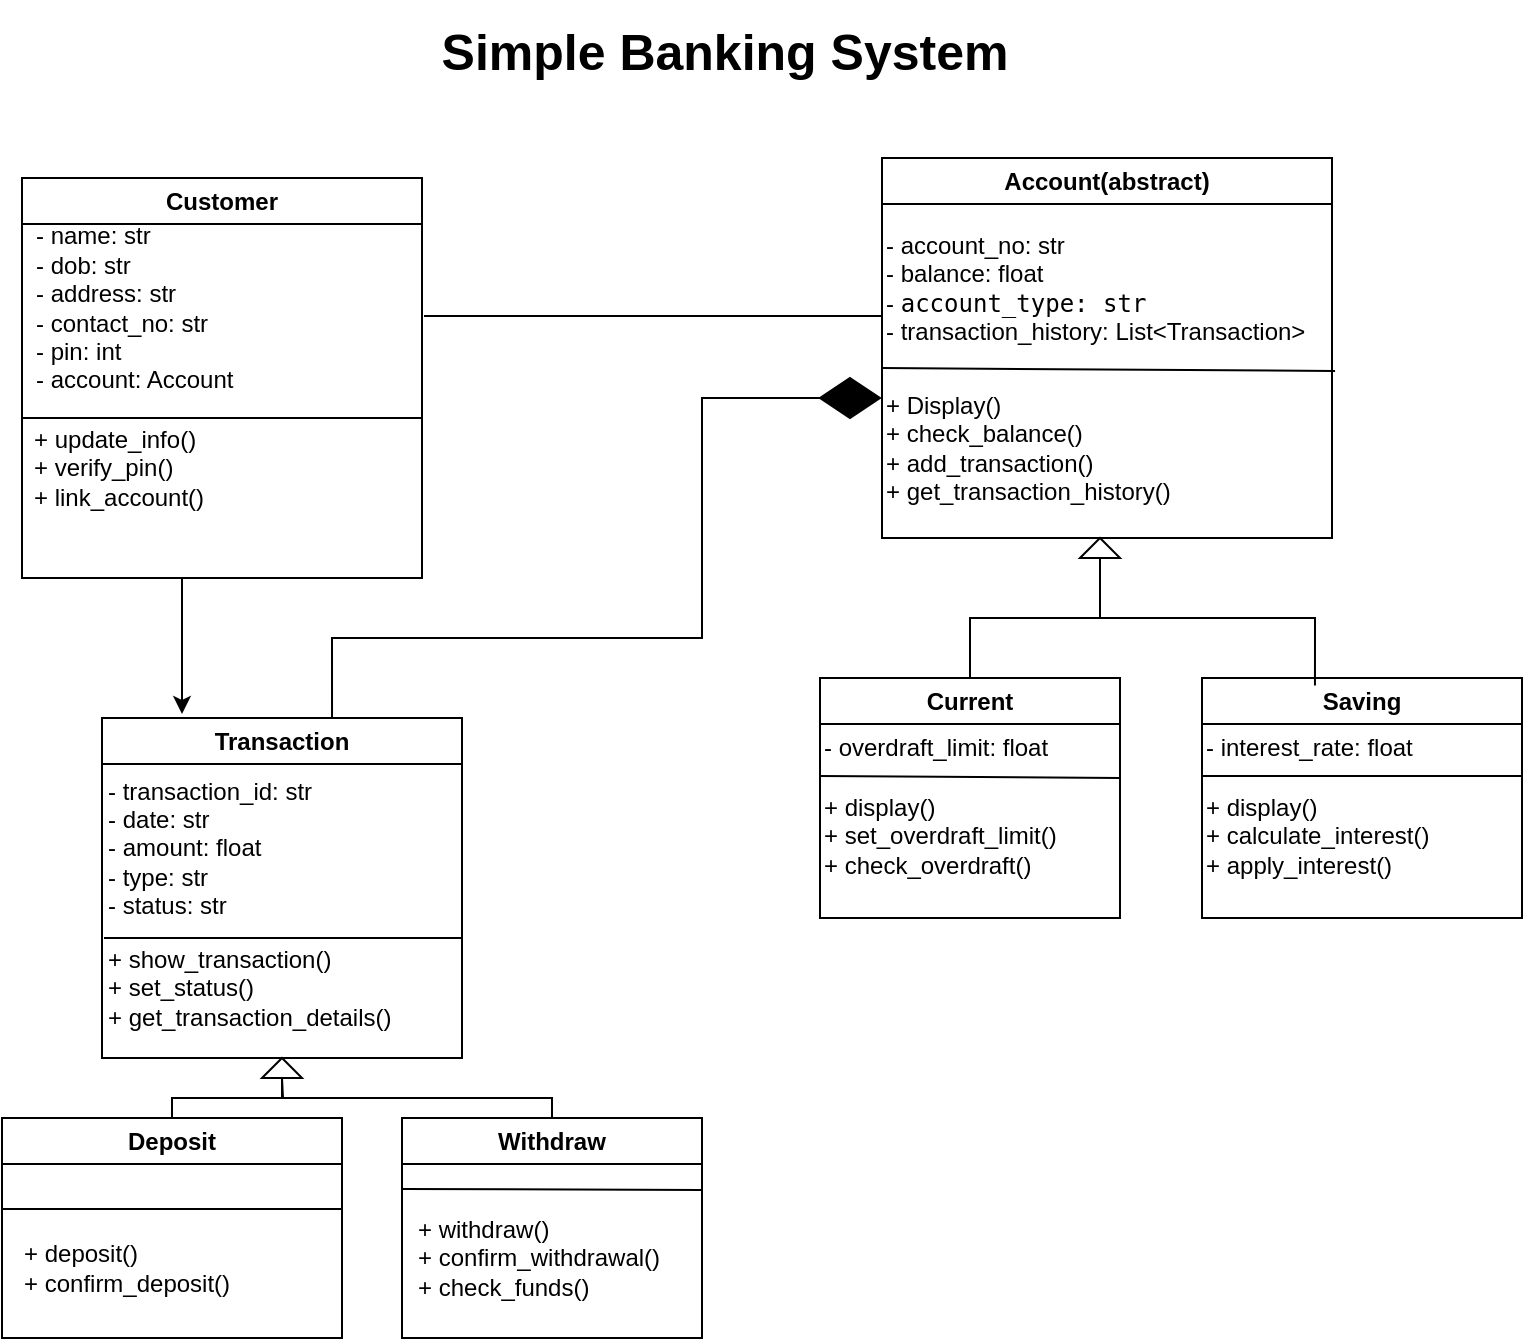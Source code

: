 <mxfile version="24.8.4">
  <diagram name="Page-1" id="UezjCvCQ_EQGOeZPhL5B">
    <mxGraphModel dx="983" dy="536" grid="1" gridSize="10" guides="1" tooltips="1" connect="1" arrows="1" fold="1" page="1" pageScale="1" pageWidth="850" pageHeight="1100" background="#ffffff" math="0" shadow="0">
      <root>
        <mxCell id="0" />
        <mxCell id="1" parent="0" />
        <mxCell id="iy7E4Dpm14Sdo4XefaPR-1" value="Customer" style="swimlane;whiteSpace=wrap;html=1;" vertex="1" parent="1">
          <mxGeometry x="80" y="109" width="200" height="200" as="geometry" />
        </mxCell>
        <mxCell id="iy7E4Dpm14Sdo4XefaPR-3" value="&lt;span style=&quot;background-color: initial;&quot;&gt;- name: str&lt;/span&gt;&lt;br&gt;-&amp;nbsp;&lt;span style=&quot;background-color: initial;&quot;&gt;dob: str&lt;/span&gt;&lt;br&gt;-&amp;nbsp;&lt;span style=&quot;background-color: initial;&quot;&gt;address: str&lt;/span&gt;&lt;br&gt;-&amp;nbsp;&lt;span style=&quot;background-color: initial;&quot;&gt;contact_no: str&lt;/span&gt;&lt;br&gt;-&amp;nbsp;&lt;span style=&quot;background-color: initial;&quot;&gt;pin: int&lt;/span&gt;&lt;br&gt;-&amp;nbsp;&lt;span style=&quot;background-color: initial;&quot;&gt;account: Account&lt;/span&gt;" style="text;html=1;align=left;verticalAlign=middle;whiteSpace=wrap;rounded=0;" vertex="1" parent="iy7E4Dpm14Sdo4XefaPR-1">
          <mxGeometry x="5" y="20" width="190" height="90" as="geometry" />
        </mxCell>
        <mxCell id="iy7E4Dpm14Sdo4XefaPR-5" value="&lt;span style=&quot;background-color: initial;&quot;&gt;+ update_info()&lt;/span&gt;&lt;br&gt;&lt;span style=&quot;background-color: initial;&quot;&gt;+ verify_pin()&lt;/span&gt;&lt;br&gt;&lt;span style=&quot;background-color: initial;&quot;&gt;+ link_account()&amp;nbsp;&lt;/span&gt;" style="text;html=1;align=left;verticalAlign=middle;whiteSpace=wrap;rounded=0;" vertex="1" parent="iy7E4Dpm14Sdo4XefaPR-1">
          <mxGeometry x="4" y="120" width="96" height="50" as="geometry" />
        </mxCell>
        <mxCell id="iy7E4Dpm14Sdo4XefaPR-4" value="" style="endArrow=none;html=1;rounded=0;" edge="1" parent="1">
          <mxGeometry width="50" height="50" relative="1" as="geometry">
            <mxPoint x="80" y="229" as="sourcePoint" />
            <mxPoint x="280" y="229" as="targetPoint" />
          </mxGeometry>
        </mxCell>
        <mxCell id="iy7E4Dpm14Sdo4XefaPR-6" value="Account(abstract)" style="swimlane;whiteSpace=wrap;html=1;" vertex="1" parent="1">
          <mxGeometry x="510" y="99" width="225" height="190" as="geometry">
            <mxRectangle x="490" y="110" width="140" height="30" as="alternateBounds" />
          </mxGeometry>
        </mxCell>
        <mxCell id="iy7E4Dpm14Sdo4XefaPR-7" value="&lt;span style=&quot;background-color: initial;&quot;&gt;- account_no: str&lt;/span&gt;&lt;br&gt;-&amp;nbsp;&lt;span style=&quot;background-color: initial;&quot;&gt;balance: float&lt;/span&gt;&lt;br&gt;&lt;code style=&quot;background-color: initial;&quot;&gt;&lt;span style=&quot;font-family: Helvetica;&quot;&gt;-&amp;nbsp;&lt;/span&gt;account_type: str&lt;/code&gt;&lt;span style=&quot;background-color: initial;&quot;&gt;&amp;nbsp;&lt;/span&gt;&lt;br&gt;-&amp;nbsp;&lt;span style=&quot;background-color: initial;&quot;&gt;transaction_history: List&amp;lt;Transaction&amp;gt;&lt;/span&gt;" style="text;html=1;align=left;verticalAlign=middle;whiteSpace=wrap;rounded=0;" vertex="1" parent="iy7E4Dpm14Sdo4XefaPR-6">
          <mxGeometry y="30" width="220" height="70" as="geometry" />
        </mxCell>
        <mxCell id="iy7E4Dpm14Sdo4XefaPR-8" value="" style="endArrow=none;html=1;rounded=0;exitX=0;exitY=1;exitDx=0;exitDy=0;entryX=0.839;entryY=1.015;entryDx=0;entryDy=0;entryPerimeter=0;" edge="1" parent="iy7E4Dpm14Sdo4XefaPR-6">
          <mxGeometry width="50" height="50" relative="1" as="geometry">
            <mxPoint y="105.0" as="sourcePoint" />
            <mxPoint x="226.53" y="106.5" as="targetPoint" />
          </mxGeometry>
        </mxCell>
        <mxCell id="iy7E4Dpm14Sdo4XefaPR-9" value="&lt;span style=&quot;background-color: initial;&quot;&gt;+ Display()&amp;nbsp;&lt;/span&gt;&lt;br&gt;+&amp;nbsp;&lt;span style=&quot;background-color: initial;&quot;&gt;check_balance()&lt;br&gt;&lt;/span&gt;&lt;div&gt;&lt;span style=&quot;background-color: initial;&quot;&gt;+&lt;/span&gt;&lt;span style=&quot;background-color: initial;&quot;&gt;&amp;nbsp;&lt;/span&gt;&lt;span style=&quot;background-color: initial;&quot;&gt;add_transaction()&lt;/span&gt;&lt;br&gt;+&amp;nbsp;&lt;span style=&quot;background-color: initial;&quot;&gt;get_transaction_history()&lt;/span&gt;&lt;/div&gt;" style="text;html=1;align=left;verticalAlign=middle;whiteSpace=wrap;rounded=0;" vertex="1" parent="iy7E4Dpm14Sdo4XefaPR-6">
          <mxGeometry y="110" width="160" height="70" as="geometry" />
        </mxCell>
        <mxCell id="iy7E4Dpm14Sdo4XefaPR-10" value="Transaction" style="swimlane;whiteSpace=wrap;html=1;" vertex="1" parent="1">
          <mxGeometry x="120" y="379" width="180" height="170" as="geometry" />
        </mxCell>
        <mxCell id="iy7E4Dpm14Sdo4XefaPR-11" value="&lt;span style=&quot;background-color: initial;&quot;&gt;- transaction_id: str&lt;/span&gt;&lt;br&gt;-&amp;nbsp;&lt;span style=&quot;background-color: initial;&quot;&gt;date: str&lt;/span&gt;&lt;br&gt;-&amp;nbsp;&lt;span style=&quot;background-color: initial;&quot;&gt;amount: float&lt;/span&gt;&lt;br&gt;-&amp;nbsp;&lt;span style=&quot;background-color: initial;&quot;&gt;type: str&lt;/span&gt;&lt;br&gt;-&amp;nbsp;&lt;span style=&quot;background-color: initial;&quot;&gt;status: str&lt;/span&gt;" style="text;html=1;align=left;verticalAlign=middle;whiteSpace=wrap;rounded=0;" vertex="1" parent="iy7E4Dpm14Sdo4XefaPR-10">
          <mxGeometry x="1" y="20" width="160" height="90" as="geometry" />
        </mxCell>
        <mxCell id="iy7E4Dpm14Sdo4XefaPR-12" value="" style="endArrow=none;html=1;rounded=0;exitX=0;exitY=1;exitDx=0;exitDy=0;" edge="1" parent="iy7E4Dpm14Sdo4XefaPR-10" source="iy7E4Dpm14Sdo4XefaPR-11">
          <mxGeometry width="50" height="50" relative="1" as="geometry">
            <mxPoint x="51" y="150" as="sourcePoint" />
            <mxPoint x="180" y="110" as="targetPoint" />
          </mxGeometry>
        </mxCell>
        <mxCell id="iy7E4Dpm14Sdo4XefaPR-13" value="&lt;span style=&quot;background-color: initial;&quot;&gt;+ show_transaction()&amp;nbsp;&lt;/span&gt;&lt;br&gt;+&amp;nbsp;&lt;span style=&quot;background-color: initial;&quot;&gt;set_status()&amp;nbsp;&lt;/span&gt;&lt;br&gt;+&amp;nbsp;&lt;span style=&quot;background-color: initial;&quot;&gt;get_transaction_details()&amp;nbsp;&lt;/span&gt;" style="text;html=1;align=left;verticalAlign=middle;whiteSpace=wrap;rounded=0;" vertex="1" parent="iy7E4Dpm14Sdo4XefaPR-10">
          <mxGeometry x="1" y="100" width="150" height="70" as="geometry" />
        </mxCell>
        <mxCell id="iy7E4Dpm14Sdo4XefaPR-31" value="" style="triangle;whiteSpace=wrap;html=1;direction=north;" vertex="1" parent="iy7E4Dpm14Sdo4XefaPR-10">
          <mxGeometry x="80" y="170" width="20" height="10" as="geometry" />
        </mxCell>
        <mxCell id="iy7E4Dpm14Sdo4XefaPR-14" value="Deposit" style="swimlane;whiteSpace=wrap;html=1;" vertex="1" parent="1">
          <mxGeometry x="70" y="579" width="170" height="110" as="geometry" />
        </mxCell>
        <mxCell id="iy7E4Dpm14Sdo4XefaPR-17" value="&lt;span style=&quot;background-color: initial;&quot;&gt;+ deposit()&lt;/span&gt;&lt;br&gt;&lt;span style=&quot;background-color: initial;&quot;&gt;+ confirm_deposit()&lt;/span&gt;" style="text;html=1;align=left;verticalAlign=middle;whiteSpace=wrap;rounded=0;" vertex="1" parent="iy7E4Dpm14Sdo4XefaPR-14">
          <mxGeometry x="9" y="60" width="141" height="30" as="geometry" />
        </mxCell>
        <mxCell id="iy7E4Dpm14Sdo4XefaPR-15" value="Current" style="swimlane;whiteSpace=wrap;html=1;" vertex="1" parent="1">
          <mxGeometry x="479" y="359" width="150" height="120" as="geometry" />
        </mxCell>
        <mxCell id="iy7E4Dpm14Sdo4XefaPR-24" value="&lt;span style=&quot;background-color: initial;&quot;&gt;- overdraft_limit: float&lt;/span&gt;" style="text;html=1;align=left;verticalAlign=middle;whiteSpace=wrap;rounded=0;" vertex="1" parent="iy7E4Dpm14Sdo4XefaPR-15">
          <mxGeometry y="25" width="160" height="20" as="geometry" />
        </mxCell>
        <mxCell id="iy7E4Dpm14Sdo4XefaPR-26" value="&lt;span style=&quot;background-color: initial;&quot;&gt;+ display()&amp;nbsp;&lt;/span&gt;&lt;br&gt;+&amp;nbsp;&lt;span style=&quot;background-color: initial;&quot;&gt;set_overdraft_limit()&lt;/span&gt;&lt;br&gt;+&amp;nbsp;&lt;span style=&quot;background-color: initial;&quot;&gt;check_overdraft()&lt;/span&gt;" style="text;html=1;align=left;verticalAlign=middle;whiteSpace=wrap;rounded=0;" vertex="1" parent="iy7E4Dpm14Sdo4XefaPR-15">
          <mxGeometry y="50" width="130" height="57" as="geometry" />
        </mxCell>
        <mxCell id="iy7E4Dpm14Sdo4XefaPR-16" value="" style="endArrow=none;html=1;rounded=0;exitX=0;exitY=0.25;exitDx=0;exitDy=0;entryX=1;entryY=0.25;entryDx=0;entryDy=0;" edge="1" parent="1">
          <mxGeometry width="50" height="50" relative="1" as="geometry">
            <mxPoint x="70" y="624.5" as="sourcePoint" />
            <mxPoint x="240" y="624.5" as="targetPoint" />
          </mxGeometry>
        </mxCell>
        <mxCell id="iy7E4Dpm14Sdo4XefaPR-19" value="Withdraw" style="swimlane;whiteSpace=wrap;html=1;" vertex="1" parent="1">
          <mxGeometry x="270" y="579" width="150" height="110" as="geometry" />
        </mxCell>
        <mxCell id="iy7E4Dpm14Sdo4XefaPR-20" value="&lt;span style=&quot;background-color: initial;&quot;&gt;+ withdraw()&lt;/span&gt;&lt;br&gt;&lt;span style=&quot;background-color: initial;&quot;&gt;+ confirm_withdrawal()&lt;/span&gt;&lt;br&gt;&lt;span style=&quot;background-color: initial;&quot;&gt;+ check_funds()&lt;/span&gt;" style="text;html=1;align=left;verticalAlign=middle;whiteSpace=wrap;rounded=0;" vertex="1" parent="iy7E4Dpm14Sdo4XefaPR-19">
          <mxGeometry x="6" y="40" width="131" height="60" as="geometry" />
        </mxCell>
        <mxCell id="iy7E4Dpm14Sdo4XefaPR-21" value="" style="endArrow=none;html=1;rounded=0;exitX=0;exitY=0.25;exitDx=0;exitDy=0;" edge="1" parent="1">
          <mxGeometry width="50" height="50" relative="1" as="geometry">
            <mxPoint x="270" y="614.5" as="sourcePoint" />
            <mxPoint x="420" y="615" as="targetPoint" />
          </mxGeometry>
        </mxCell>
        <mxCell id="iy7E4Dpm14Sdo4XefaPR-25" value="" style="endArrow=none;html=1;rounded=0;exitX=0;exitY=0.25;exitDx=0;exitDy=0;" edge="1" parent="1">
          <mxGeometry width="50" height="50" relative="1" as="geometry">
            <mxPoint x="479" y="408" as="sourcePoint" />
            <mxPoint x="629" y="409" as="targetPoint" />
          </mxGeometry>
        </mxCell>
        <mxCell id="iy7E4Dpm14Sdo4XefaPR-27" value="Saving" style="swimlane;whiteSpace=wrap;html=1;" vertex="1" parent="1">
          <mxGeometry x="670" y="359" width="160" height="120" as="geometry" />
        </mxCell>
        <mxCell id="iy7E4Dpm14Sdo4XefaPR-28" value="&lt;span style=&quot;background-color: initial;&quot;&gt;- interest_rate: float&lt;/span&gt;" style="text;html=1;align=left;verticalAlign=middle;whiteSpace=wrap;rounded=0;" vertex="1" parent="iy7E4Dpm14Sdo4XefaPR-27">
          <mxGeometry y="25" width="160" height="20" as="geometry" />
        </mxCell>
        <mxCell id="iy7E4Dpm14Sdo4XefaPR-29" value="&lt;span style=&quot;background-color: initial;&quot;&gt;+ display()&amp;nbsp;&lt;/span&gt;&lt;br&gt;+ calculate_interest&lt;span style=&quot;background-color: initial;&quot;&gt;()&lt;/span&gt;&lt;br&gt;+ apply_interest&lt;span style=&quot;background-color: initial;&quot;&gt;()&lt;/span&gt;" style="text;html=1;align=left;verticalAlign=middle;whiteSpace=wrap;rounded=0;" vertex="1" parent="iy7E4Dpm14Sdo4XefaPR-27">
          <mxGeometry y="50" width="130" height="57" as="geometry" />
        </mxCell>
        <mxCell id="iy7E4Dpm14Sdo4XefaPR-30" value="" style="endArrow=none;html=1;rounded=0;exitX=0;exitY=0.25;exitDx=0;exitDy=0;" edge="1" parent="1">
          <mxGeometry width="50" height="50" relative="1" as="geometry">
            <mxPoint x="670" y="408" as="sourcePoint" />
            <mxPoint x="830" y="408" as="targetPoint" />
          </mxGeometry>
        </mxCell>
        <mxCell id="iy7E4Dpm14Sdo4XefaPR-32" value="" style="endArrow=none;html=1;rounded=0;exitX=0.5;exitY=0;exitDx=0;exitDy=0;edgeStyle=orthogonalEdgeStyle;" edge="1" parent="1" source="iy7E4Dpm14Sdo4XefaPR-14">
          <mxGeometry width="50" height="50" relative="1" as="geometry">
            <mxPoint x="350" y="529" as="sourcePoint" />
            <mxPoint x="210" y="559" as="targetPoint" />
          </mxGeometry>
        </mxCell>
        <mxCell id="iy7E4Dpm14Sdo4XefaPR-33" value="" style="endArrow=none;html=1;rounded=0;exitX=0;exitY=0.5;exitDx=0;exitDy=0;entryX=0.5;entryY=0;entryDx=0;entryDy=0;edgeStyle=orthogonalEdgeStyle;" edge="1" parent="1" source="iy7E4Dpm14Sdo4XefaPR-31" target="iy7E4Dpm14Sdo4XefaPR-19">
          <mxGeometry width="50" height="50" relative="1" as="geometry">
            <mxPoint x="280" y="559" as="sourcePoint" />
            <mxPoint x="330" y="509" as="targetPoint" />
          </mxGeometry>
        </mxCell>
        <mxCell id="iy7E4Dpm14Sdo4XefaPR-34" value="" style="triangle;whiteSpace=wrap;html=1;direction=north;" vertex="1" parent="1">
          <mxGeometry x="609" y="289" width="20" height="10" as="geometry" />
        </mxCell>
        <mxCell id="iy7E4Dpm14Sdo4XefaPR-35" value="" style="endArrow=none;html=1;rounded=0;exitX=0.5;exitY=0;exitDx=0;exitDy=0;entryX=0;entryY=0.5;entryDx=0;entryDy=0;edgeStyle=orthogonalEdgeStyle;" edge="1" parent="1" source="iy7E4Dpm14Sdo4XefaPR-15" target="iy7E4Dpm14Sdo4XefaPR-34">
          <mxGeometry width="50" height="50" relative="1" as="geometry">
            <mxPoint x="180" y="409" as="sourcePoint" />
            <mxPoint x="230" y="359" as="targetPoint" />
          </mxGeometry>
        </mxCell>
        <mxCell id="iy7E4Dpm14Sdo4XefaPR-36" value="" style="endArrow=none;html=1;rounded=0;entryX=0;entryY=0.5;entryDx=0;entryDy=0;exitX=0.353;exitY=0.031;exitDx=0;exitDy=0;exitPerimeter=0;edgeStyle=orthogonalEdgeStyle;" edge="1" parent="1" source="iy7E4Dpm14Sdo4XefaPR-27" target="iy7E4Dpm14Sdo4XefaPR-34">
          <mxGeometry width="50" height="50" relative="1" as="geometry">
            <mxPoint x="180" y="409" as="sourcePoint" />
            <mxPoint x="230" y="359" as="targetPoint" />
            <Array as="points">
              <mxPoint x="726" y="329" />
              <mxPoint x="619" y="329" />
            </Array>
          </mxGeometry>
        </mxCell>
        <mxCell id="iy7E4Dpm14Sdo4XefaPR-37" value="" style="rhombus;whiteSpace=wrap;html=1;labelBackgroundColor=none;fillColor=#000000;" vertex="1" parent="1">
          <mxGeometry x="479" y="209" width="30" height="20" as="geometry" />
        </mxCell>
        <mxCell id="iy7E4Dpm14Sdo4XefaPR-38" value="" style="endArrow=none;html=1;rounded=0;entryX=0;entryY=0.5;entryDx=0;entryDy=0;exitX=0.639;exitY=-0.001;exitDx=0;exitDy=0;exitPerimeter=0;edgeStyle=orthogonalEdgeStyle;" edge="1" parent="1" source="iy7E4Dpm14Sdo4XefaPR-10" target="iy7E4Dpm14Sdo4XefaPR-37">
          <mxGeometry width="50" height="50" relative="1" as="geometry">
            <mxPoint x="330" y="419" as="sourcePoint" />
            <mxPoint x="380" y="369" as="targetPoint" />
            <Array as="points">
              <mxPoint x="235" y="339" />
              <mxPoint x="420" y="339" />
              <mxPoint x="420" y="219" />
            </Array>
          </mxGeometry>
        </mxCell>
        <mxCell id="iy7E4Dpm14Sdo4XefaPR-40" value="" style="endArrow=none;html=1;rounded=0;entryX=0;entryY=1;entryDx=0;entryDy=0;" edge="1" parent="1">
          <mxGeometry width="50" height="50" relative="1" as="geometry">
            <mxPoint x="281" y="178" as="sourcePoint" />
            <mxPoint x="510" y="178.0" as="targetPoint" />
          </mxGeometry>
        </mxCell>
        <mxCell id="iy7E4Dpm14Sdo4XefaPR-41" value="" style="endArrow=classic;html=1;rounded=0;" edge="1" parent="1">
          <mxGeometry width="50" height="50" relative="1" as="geometry">
            <mxPoint x="160" y="309" as="sourcePoint" />
            <mxPoint x="160" y="377" as="targetPoint" />
          </mxGeometry>
        </mxCell>
        <mxCell id="iy7E4Dpm14Sdo4XefaPR-42" value="&lt;b&gt;&lt;font style=&quot;font-size: 25px;&quot;&gt;Simple Banking System&lt;/font&gt;&lt;/b&gt;" style="text;html=1;align=center;verticalAlign=middle;whiteSpace=wrap;rounded=0;" vertex="1" parent="1">
          <mxGeometry x="254" y="20" width="355" height="50" as="geometry" />
        </mxCell>
      </root>
    </mxGraphModel>
  </diagram>
</mxfile>
